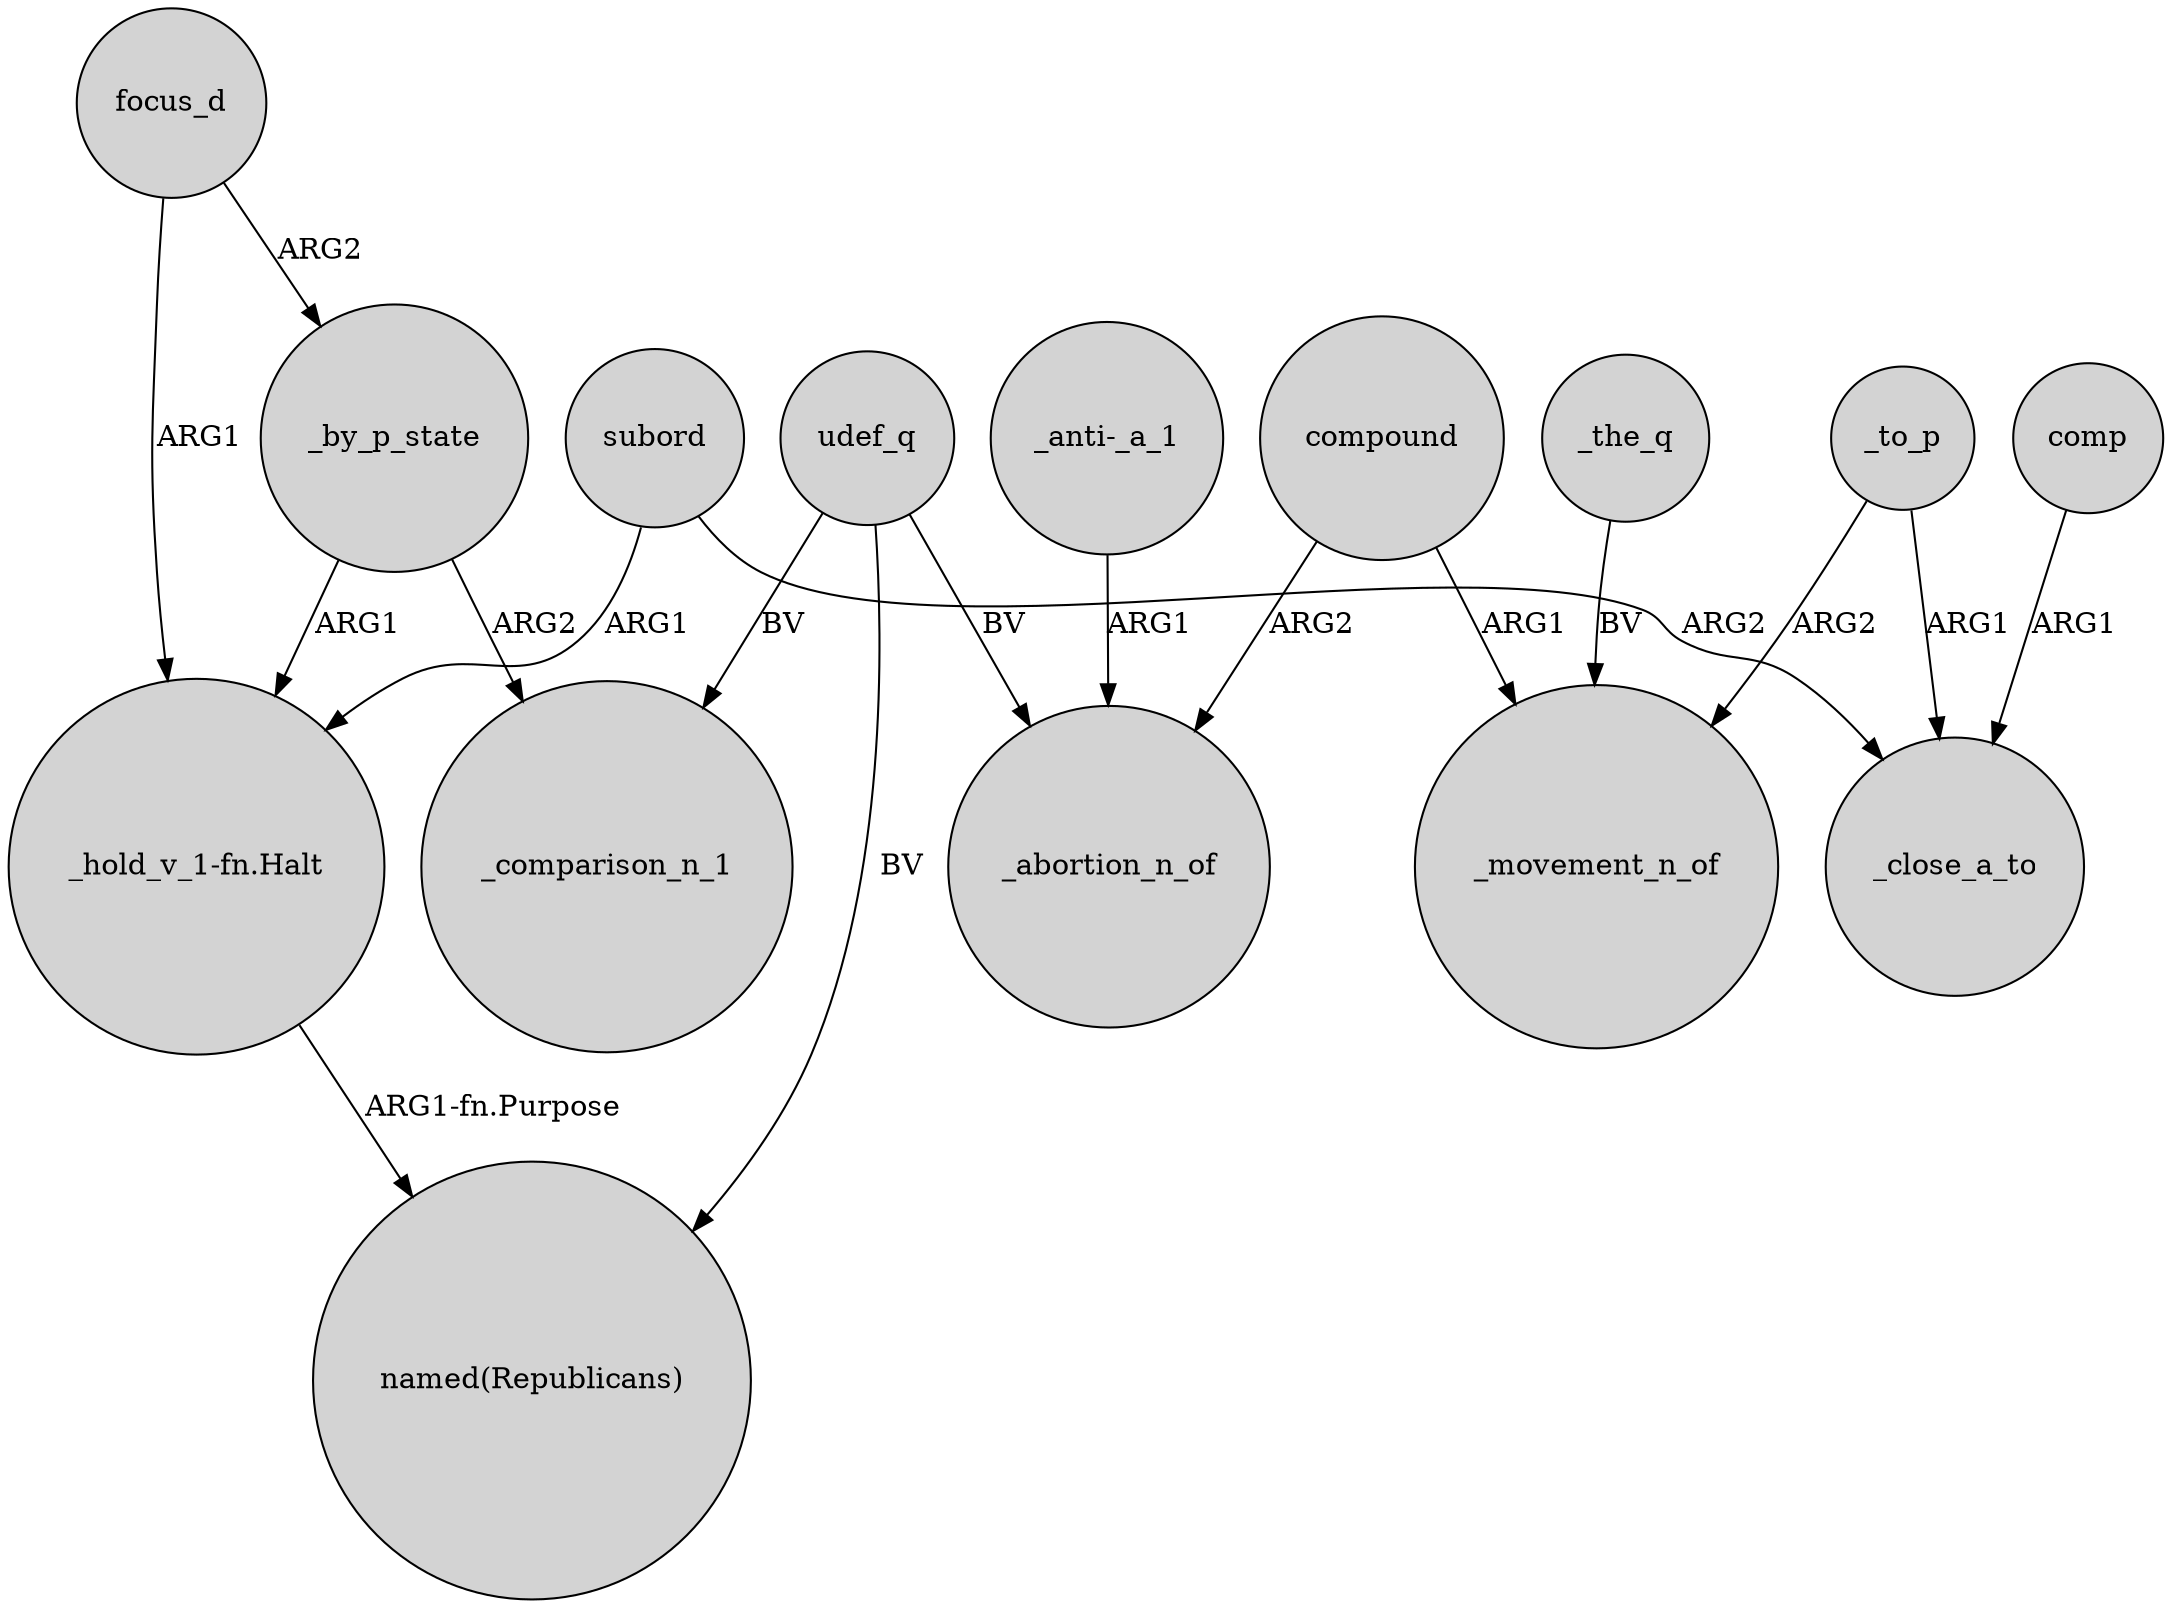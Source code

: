 digraph {
	node [shape=circle style=filled]
	subord -> "_hold_v_1-fn.Halt" [label=ARG1]
	_to_p -> _close_a_to [label=ARG1]
	_to_p -> _movement_n_of [label=ARG2]
	_by_p_state -> _comparison_n_1 [label=ARG2]
	focus_d -> "_hold_v_1-fn.Halt" [label=ARG1]
	udef_q -> "named(Republicans)" [label=BV]
	comp -> _close_a_to [label=ARG1]
	compound -> _movement_n_of [label=ARG1]
	udef_q -> _comparison_n_1 [label=BV]
	udef_q -> _abortion_n_of [label=BV]
	focus_d -> _by_p_state [label=ARG2]
	"_anti-_a_1" -> _abortion_n_of [label=ARG1]
	compound -> _abortion_n_of [label=ARG2]
	"_hold_v_1-fn.Halt" -> "named(Republicans)" [label="ARG1-fn.Purpose"]
	_the_q -> _movement_n_of [label=BV]
	subord -> _close_a_to [label=ARG2]
	_by_p_state -> "_hold_v_1-fn.Halt" [label=ARG1]
}
